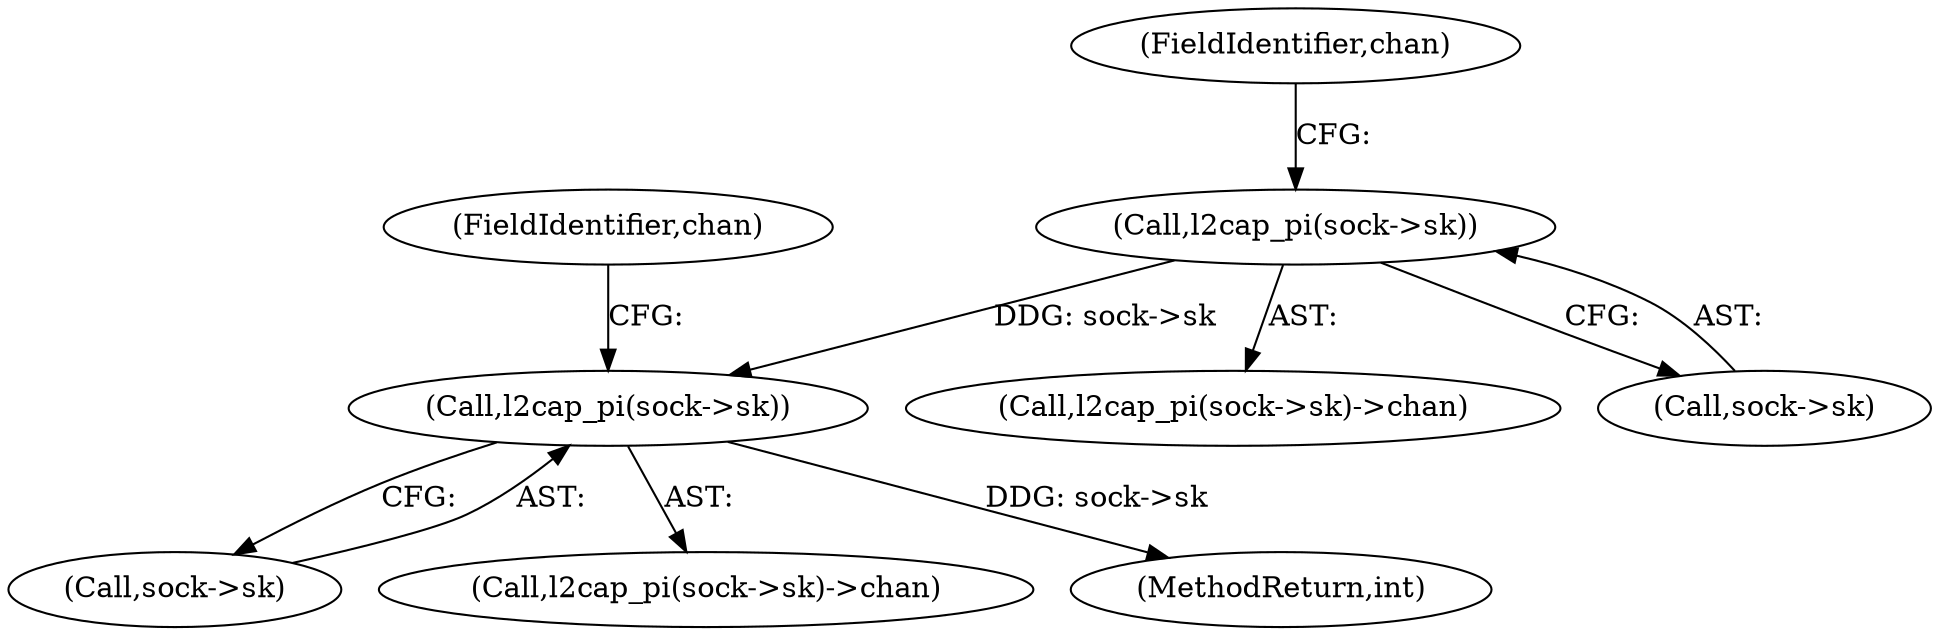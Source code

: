 digraph "0_linux_71bb99a02b32b4cc4265118e85f6035ca72923f0@pointer" {
"1000131" [label="(Call,l2cap_pi(sock->sk))"];
"1000144" [label="(Call,l2cap_pi(sock->sk))"];
"1000130" [label="(Call,l2cap_pi(sock->sk)->chan)"];
"1000148" [label="(FieldIdentifier,chan)"];
"1000131" [label="(Call,l2cap_pi(sock->sk))"];
"1000145" [label="(Call,sock->sk)"];
"1000132" [label="(Call,sock->sk)"];
"1000135" [label="(FieldIdentifier,chan)"];
"1000144" [label="(Call,l2cap_pi(sock->sk))"];
"1000143" [label="(Call,l2cap_pi(sock->sk)->chan)"];
"1000336" [label="(MethodReturn,int)"];
"1000131" -> "1000130"  [label="AST: "];
"1000131" -> "1000132"  [label="CFG: "];
"1000132" -> "1000131"  [label="AST: "];
"1000135" -> "1000131"  [label="CFG: "];
"1000131" -> "1000144"  [label="DDG: sock->sk"];
"1000144" -> "1000143"  [label="AST: "];
"1000144" -> "1000145"  [label="CFG: "];
"1000145" -> "1000144"  [label="AST: "];
"1000148" -> "1000144"  [label="CFG: "];
"1000144" -> "1000336"  [label="DDG: sock->sk"];
}
